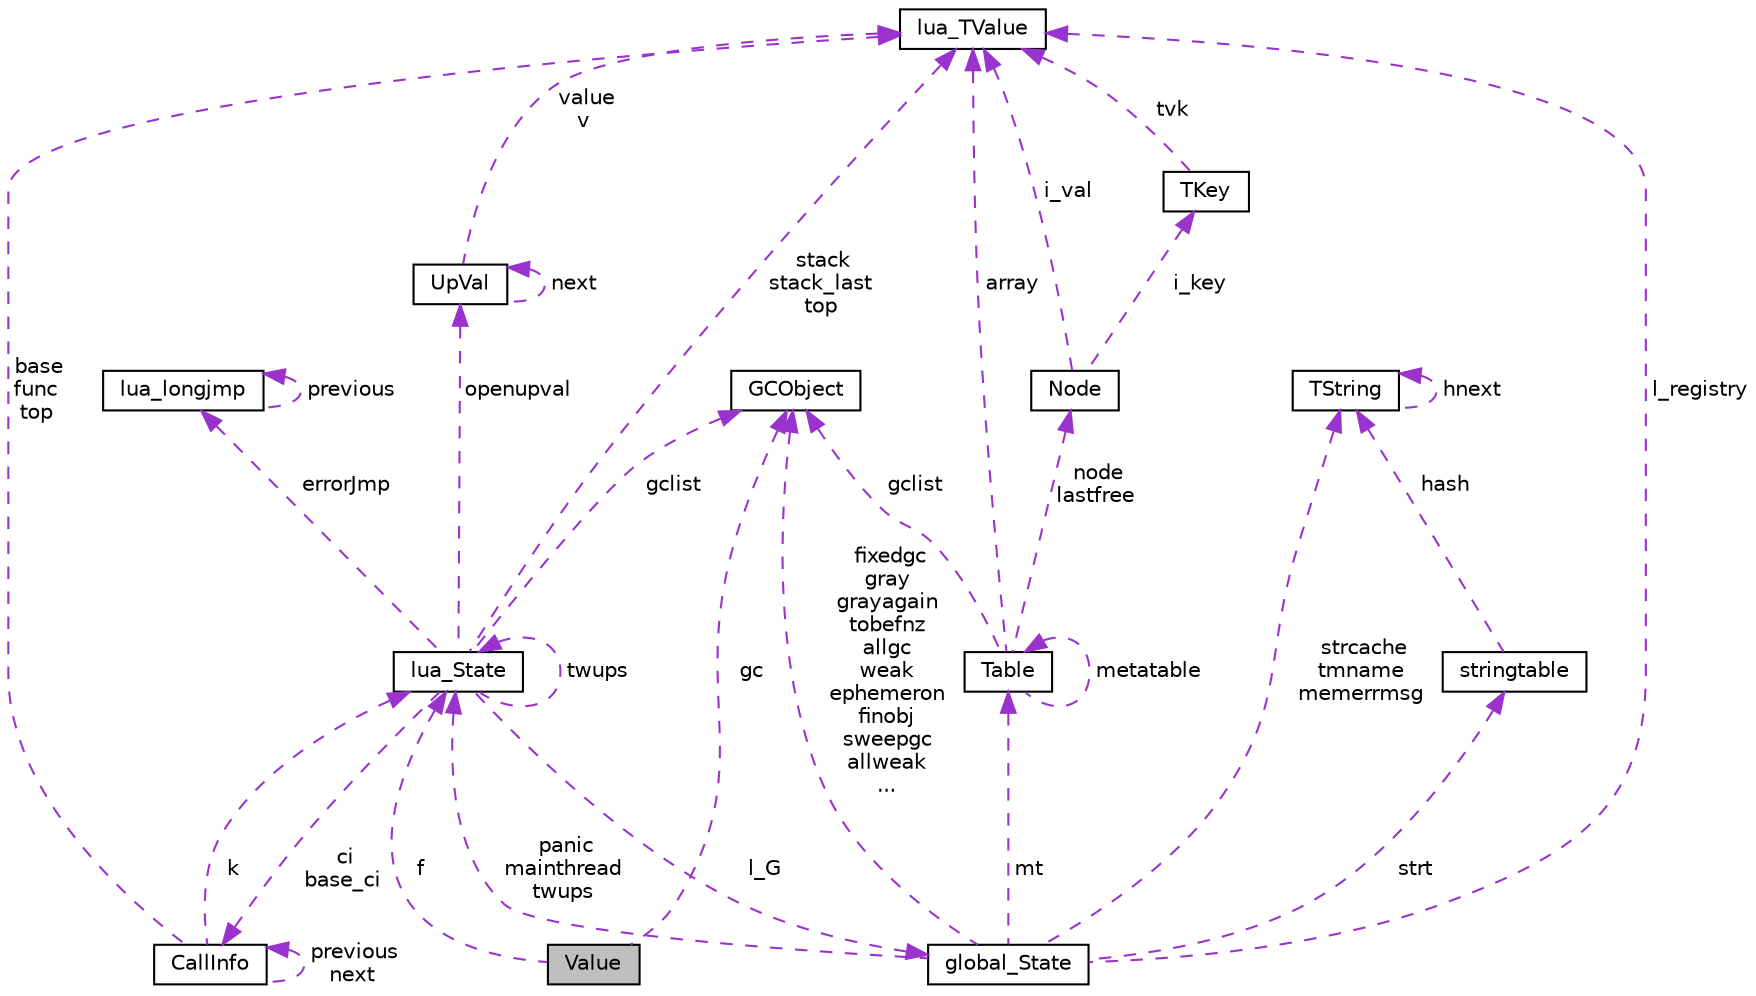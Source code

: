 digraph "Value"
{
 // LATEX_PDF_SIZE
  edge [fontname="Helvetica",fontsize="10",labelfontname="Helvetica",labelfontsize="10"];
  node [fontname="Helvetica",fontsize="10",shape=record];
  Node1 [label="Value",height=0.2,width=0.4,color="black", fillcolor="grey75", style="filled", fontcolor="black",tooltip=" "];
  Node2 -> Node1 [dir="back",color="darkorchid3",fontsize="10",style="dashed",label=" gc" ,fontname="Helvetica"];
  Node2 [label="GCObject",height=0.2,width=0.4,color="black", fillcolor="white", style="filled",URL="$struct_g_c_object.html",tooltip=" "];
  Node3 -> Node1 [dir="back",color="darkorchid3",fontsize="10",style="dashed",label=" f" ,fontname="Helvetica"];
  Node3 [label="lua_State",height=0.2,width=0.4,color="black", fillcolor="white", style="filled",URL="$structlua___state.html",tooltip=" "];
  Node4 -> Node3 [dir="back",color="darkorchid3",fontsize="10",style="dashed",label=" openupval" ,fontname="Helvetica"];
  Node4 [label="UpVal",height=0.2,width=0.4,color="black", fillcolor="white", style="filled",URL="$struct_up_val.html",tooltip=" "];
  Node4 -> Node4 [dir="back",color="darkorchid3",fontsize="10",style="dashed",label=" next" ,fontname="Helvetica"];
  Node5 -> Node4 [dir="back",color="darkorchid3",fontsize="10",style="dashed",label=" value\nv" ,fontname="Helvetica"];
  Node5 [label="lua_TValue",height=0.2,width=0.4,color="black", fillcolor="white", style="filled",URL="$structlua___t_value.html",tooltip=" "];
  Node5 -> Node3 [dir="back",color="darkorchid3",fontsize="10",style="dashed",label=" stack\nstack_last\ntop" ,fontname="Helvetica"];
  Node6 -> Node3 [dir="back",color="darkorchid3",fontsize="10",style="dashed",label=" errorJmp" ,fontname="Helvetica"];
  Node6 [label="lua_longjmp",height=0.2,width=0.4,color="black", fillcolor="white", style="filled",URL="$structlua__longjmp.html",tooltip=" "];
  Node6 -> Node6 [dir="back",color="darkorchid3",fontsize="10",style="dashed",label=" previous" ,fontname="Helvetica"];
  Node7 -> Node3 [dir="back",color="darkorchid3",fontsize="10",style="dashed",label=" l_G" ,fontname="Helvetica"];
  Node7 [label="global_State",height=0.2,width=0.4,color="black", fillcolor="white", style="filled",URL="$structglobal___state.html",tooltip=" "];
  Node5 -> Node7 [dir="back",color="darkorchid3",fontsize="10",style="dashed",label=" l_registry" ,fontname="Helvetica"];
  Node8 -> Node7 [dir="back",color="darkorchid3",fontsize="10",style="dashed",label=" strt" ,fontname="Helvetica"];
  Node8 [label="stringtable",height=0.2,width=0.4,color="black", fillcolor="white", style="filled",URL="$structstringtable.html",tooltip=" "];
  Node9 -> Node8 [dir="back",color="darkorchid3",fontsize="10",style="dashed",label=" hash" ,fontname="Helvetica"];
  Node9 [label="TString",height=0.2,width=0.4,color="black", fillcolor="white", style="filled",URL="$struct_t_string.html",tooltip=" "];
  Node9 -> Node9 [dir="back",color="darkorchid3",fontsize="10",style="dashed",label=" hnext" ,fontname="Helvetica"];
  Node9 -> Node7 [dir="back",color="darkorchid3",fontsize="10",style="dashed",label=" strcache\ntmname\nmemerrmsg" ,fontname="Helvetica"];
  Node10 -> Node7 [dir="back",color="darkorchid3",fontsize="10",style="dashed",label=" mt" ,fontname="Helvetica"];
  Node10 [label="Table",height=0.2,width=0.4,color="black", fillcolor="white", style="filled",URL="$struct_table.html",tooltip=" "];
  Node11 -> Node10 [dir="back",color="darkorchid3",fontsize="10",style="dashed",label=" node\nlastfree" ,fontname="Helvetica"];
  Node11 [label="Node",height=0.2,width=0.4,color="black", fillcolor="white", style="filled",URL="$struct_node.html",tooltip=" "];
  Node5 -> Node11 [dir="back",color="darkorchid3",fontsize="10",style="dashed",label=" i_val" ,fontname="Helvetica"];
  Node12 -> Node11 [dir="back",color="darkorchid3",fontsize="10",style="dashed",label=" i_key" ,fontname="Helvetica"];
  Node12 [label="TKey",height=0.2,width=0.4,color="black", fillcolor="white", style="filled",URL="$union_t_key.html",tooltip=" "];
  Node5 -> Node12 [dir="back",color="darkorchid3",fontsize="10",style="dashed",label=" tvk" ,fontname="Helvetica"];
  Node5 -> Node10 [dir="back",color="darkorchid3",fontsize="10",style="dashed",label=" array" ,fontname="Helvetica"];
  Node10 -> Node10 [dir="back",color="darkorchid3",fontsize="10",style="dashed",label=" metatable" ,fontname="Helvetica"];
  Node2 -> Node10 [dir="back",color="darkorchid3",fontsize="10",style="dashed",label=" gclist" ,fontname="Helvetica"];
  Node2 -> Node7 [dir="back",color="darkorchid3",fontsize="10",style="dashed",label=" fixedgc\ngray\ngrayagain\ntobefnz\nallgc\nweak\nephemeron\nfinobj\nsweepgc\nallweak\n..." ,fontname="Helvetica"];
  Node3 -> Node7 [dir="back",color="darkorchid3",fontsize="10",style="dashed",label=" panic\nmainthread\ntwups" ,fontname="Helvetica"];
  Node2 -> Node3 [dir="back",color="darkorchid3",fontsize="10",style="dashed",label=" gclist" ,fontname="Helvetica"];
  Node3 -> Node3 [dir="back",color="darkorchid3",fontsize="10",style="dashed",label=" twups" ,fontname="Helvetica"];
  Node13 -> Node3 [dir="back",color="darkorchid3",fontsize="10",style="dashed",label=" ci\nbase_ci" ,fontname="Helvetica"];
  Node13 [label="CallInfo",height=0.2,width=0.4,color="black", fillcolor="white", style="filled",URL="$struct_call_info.html",tooltip=" "];
  Node5 -> Node13 [dir="back",color="darkorchid3",fontsize="10",style="dashed",label=" base\nfunc\ntop" ,fontname="Helvetica"];
  Node3 -> Node13 [dir="back",color="darkorchid3",fontsize="10",style="dashed",label=" k" ,fontname="Helvetica"];
  Node13 -> Node13 [dir="back",color="darkorchid3",fontsize="10",style="dashed",label=" previous\nnext" ,fontname="Helvetica"];
}
